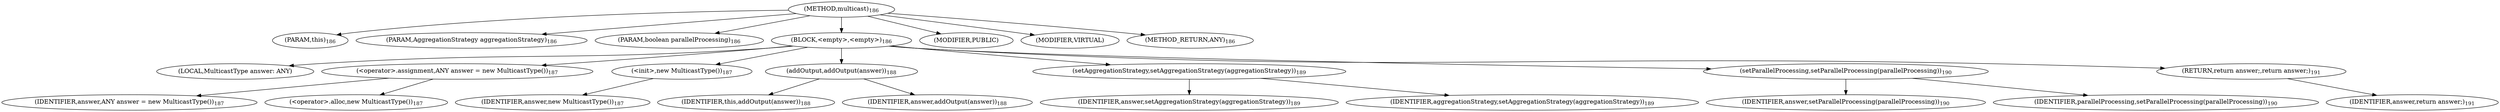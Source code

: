digraph "multicast" {  
"823" [label = <(METHOD,multicast)<SUB>186</SUB>> ]
"35" [label = <(PARAM,this)<SUB>186</SUB>> ]
"824" [label = <(PARAM,AggregationStrategy aggregationStrategy)<SUB>186</SUB>> ]
"825" [label = <(PARAM,boolean parallelProcessing)<SUB>186</SUB>> ]
"826" [label = <(BLOCK,&lt;empty&gt;,&lt;empty&gt;)<SUB>186</SUB>> ]
"33" [label = <(LOCAL,MulticastType answer: ANY)> ]
"827" [label = <(&lt;operator&gt;.assignment,ANY answer = new MulticastType())<SUB>187</SUB>> ]
"828" [label = <(IDENTIFIER,answer,ANY answer = new MulticastType())<SUB>187</SUB>> ]
"829" [label = <(&lt;operator&gt;.alloc,new MulticastType())<SUB>187</SUB>> ]
"830" [label = <(&lt;init&gt;,new MulticastType())<SUB>187</SUB>> ]
"32" [label = <(IDENTIFIER,answer,new MulticastType())<SUB>187</SUB>> ]
"831" [label = <(addOutput,addOutput(answer))<SUB>188</SUB>> ]
"34" [label = <(IDENTIFIER,this,addOutput(answer))<SUB>188</SUB>> ]
"832" [label = <(IDENTIFIER,answer,addOutput(answer))<SUB>188</SUB>> ]
"833" [label = <(setAggregationStrategy,setAggregationStrategy(aggregationStrategy))<SUB>189</SUB>> ]
"834" [label = <(IDENTIFIER,answer,setAggregationStrategy(aggregationStrategy))<SUB>189</SUB>> ]
"835" [label = <(IDENTIFIER,aggregationStrategy,setAggregationStrategy(aggregationStrategy))<SUB>189</SUB>> ]
"836" [label = <(setParallelProcessing,setParallelProcessing(parallelProcessing))<SUB>190</SUB>> ]
"837" [label = <(IDENTIFIER,answer,setParallelProcessing(parallelProcessing))<SUB>190</SUB>> ]
"838" [label = <(IDENTIFIER,parallelProcessing,setParallelProcessing(parallelProcessing))<SUB>190</SUB>> ]
"839" [label = <(RETURN,return answer;,return answer;)<SUB>191</SUB>> ]
"840" [label = <(IDENTIFIER,answer,return answer;)<SUB>191</SUB>> ]
"841" [label = <(MODIFIER,PUBLIC)> ]
"842" [label = <(MODIFIER,VIRTUAL)> ]
"843" [label = <(METHOD_RETURN,ANY)<SUB>186</SUB>> ]
  "823" -> "35" 
  "823" -> "824" 
  "823" -> "825" 
  "823" -> "826" 
  "823" -> "841" 
  "823" -> "842" 
  "823" -> "843" 
  "826" -> "33" 
  "826" -> "827" 
  "826" -> "830" 
  "826" -> "831" 
  "826" -> "833" 
  "826" -> "836" 
  "826" -> "839" 
  "827" -> "828" 
  "827" -> "829" 
  "830" -> "32" 
  "831" -> "34" 
  "831" -> "832" 
  "833" -> "834" 
  "833" -> "835" 
  "836" -> "837" 
  "836" -> "838" 
  "839" -> "840" 
}
